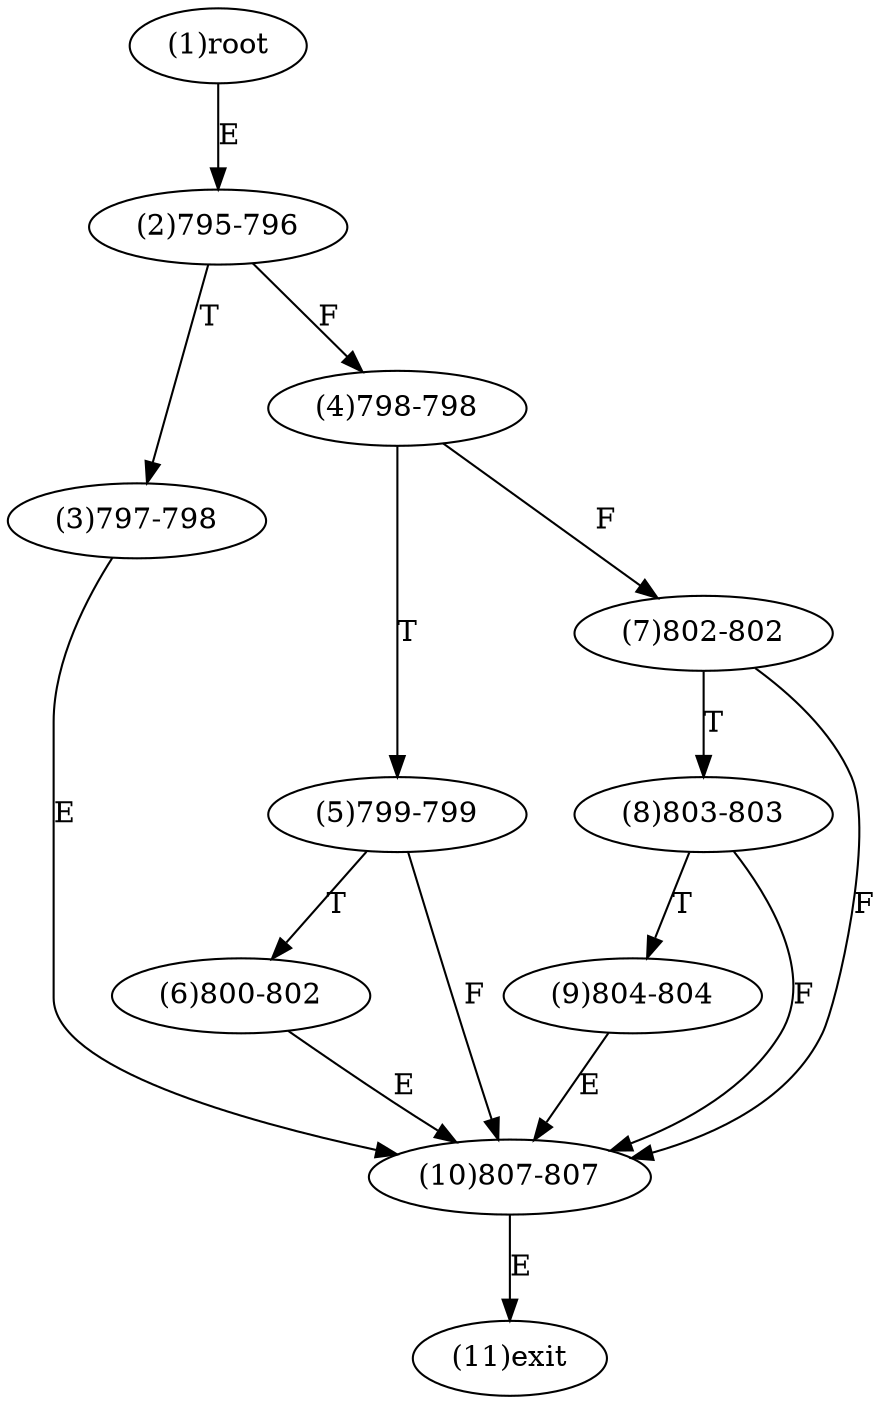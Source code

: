 digraph "" { 
1[ label="(1)root"];
2[ label="(2)795-796"];
3[ label="(3)797-798"];
4[ label="(4)798-798"];
5[ label="(5)799-799"];
6[ label="(6)800-802"];
7[ label="(7)802-802"];
8[ label="(8)803-803"];
9[ label="(9)804-804"];
10[ label="(10)807-807"];
11[ label="(11)exit"];
1->2[ label="E"];
2->4[ label="F"];
2->3[ label="T"];
3->10[ label="E"];
4->7[ label="F"];
4->5[ label="T"];
5->10[ label="F"];
5->6[ label="T"];
6->10[ label="E"];
7->10[ label="F"];
7->8[ label="T"];
8->10[ label="F"];
8->9[ label="T"];
9->10[ label="E"];
10->11[ label="E"];
}